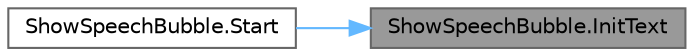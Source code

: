 digraph "ShowSpeechBubble.InitText"
{
 // LATEX_PDF_SIZE
  bgcolor="transparent";
  edge [fontname=Helvetica,fontsize=10,labelfontname=Helvetica,labelfontsize=10];
  node [fontname=Helvetica,fontsize=10,shape=box,height=0.2,width=0.4];
  rankdir="RL";
  Node1 [id="Node000001",label="ShowSpeechBubble.InitText",height=0.2,width=0.4,color="gray40", fillcolor="grey60", style="filled", fontcolor="black",tooltip=" "];
  Node1 -> Node2 [id="edge1_Node000001_Node000002",dir="back",color="steelblue1",style="solid",tooltip=" "];
  Node2 [id="Node000002",label="ShowSpeechBubble.Start",height=0.2,width=0.4,color="grey40", fillcolor="white", style="filled",URL="$class_show_speech_bubble.html#ac6ee1230010f9c33c02be508dd5af0ef",tooltip=" "];
}
